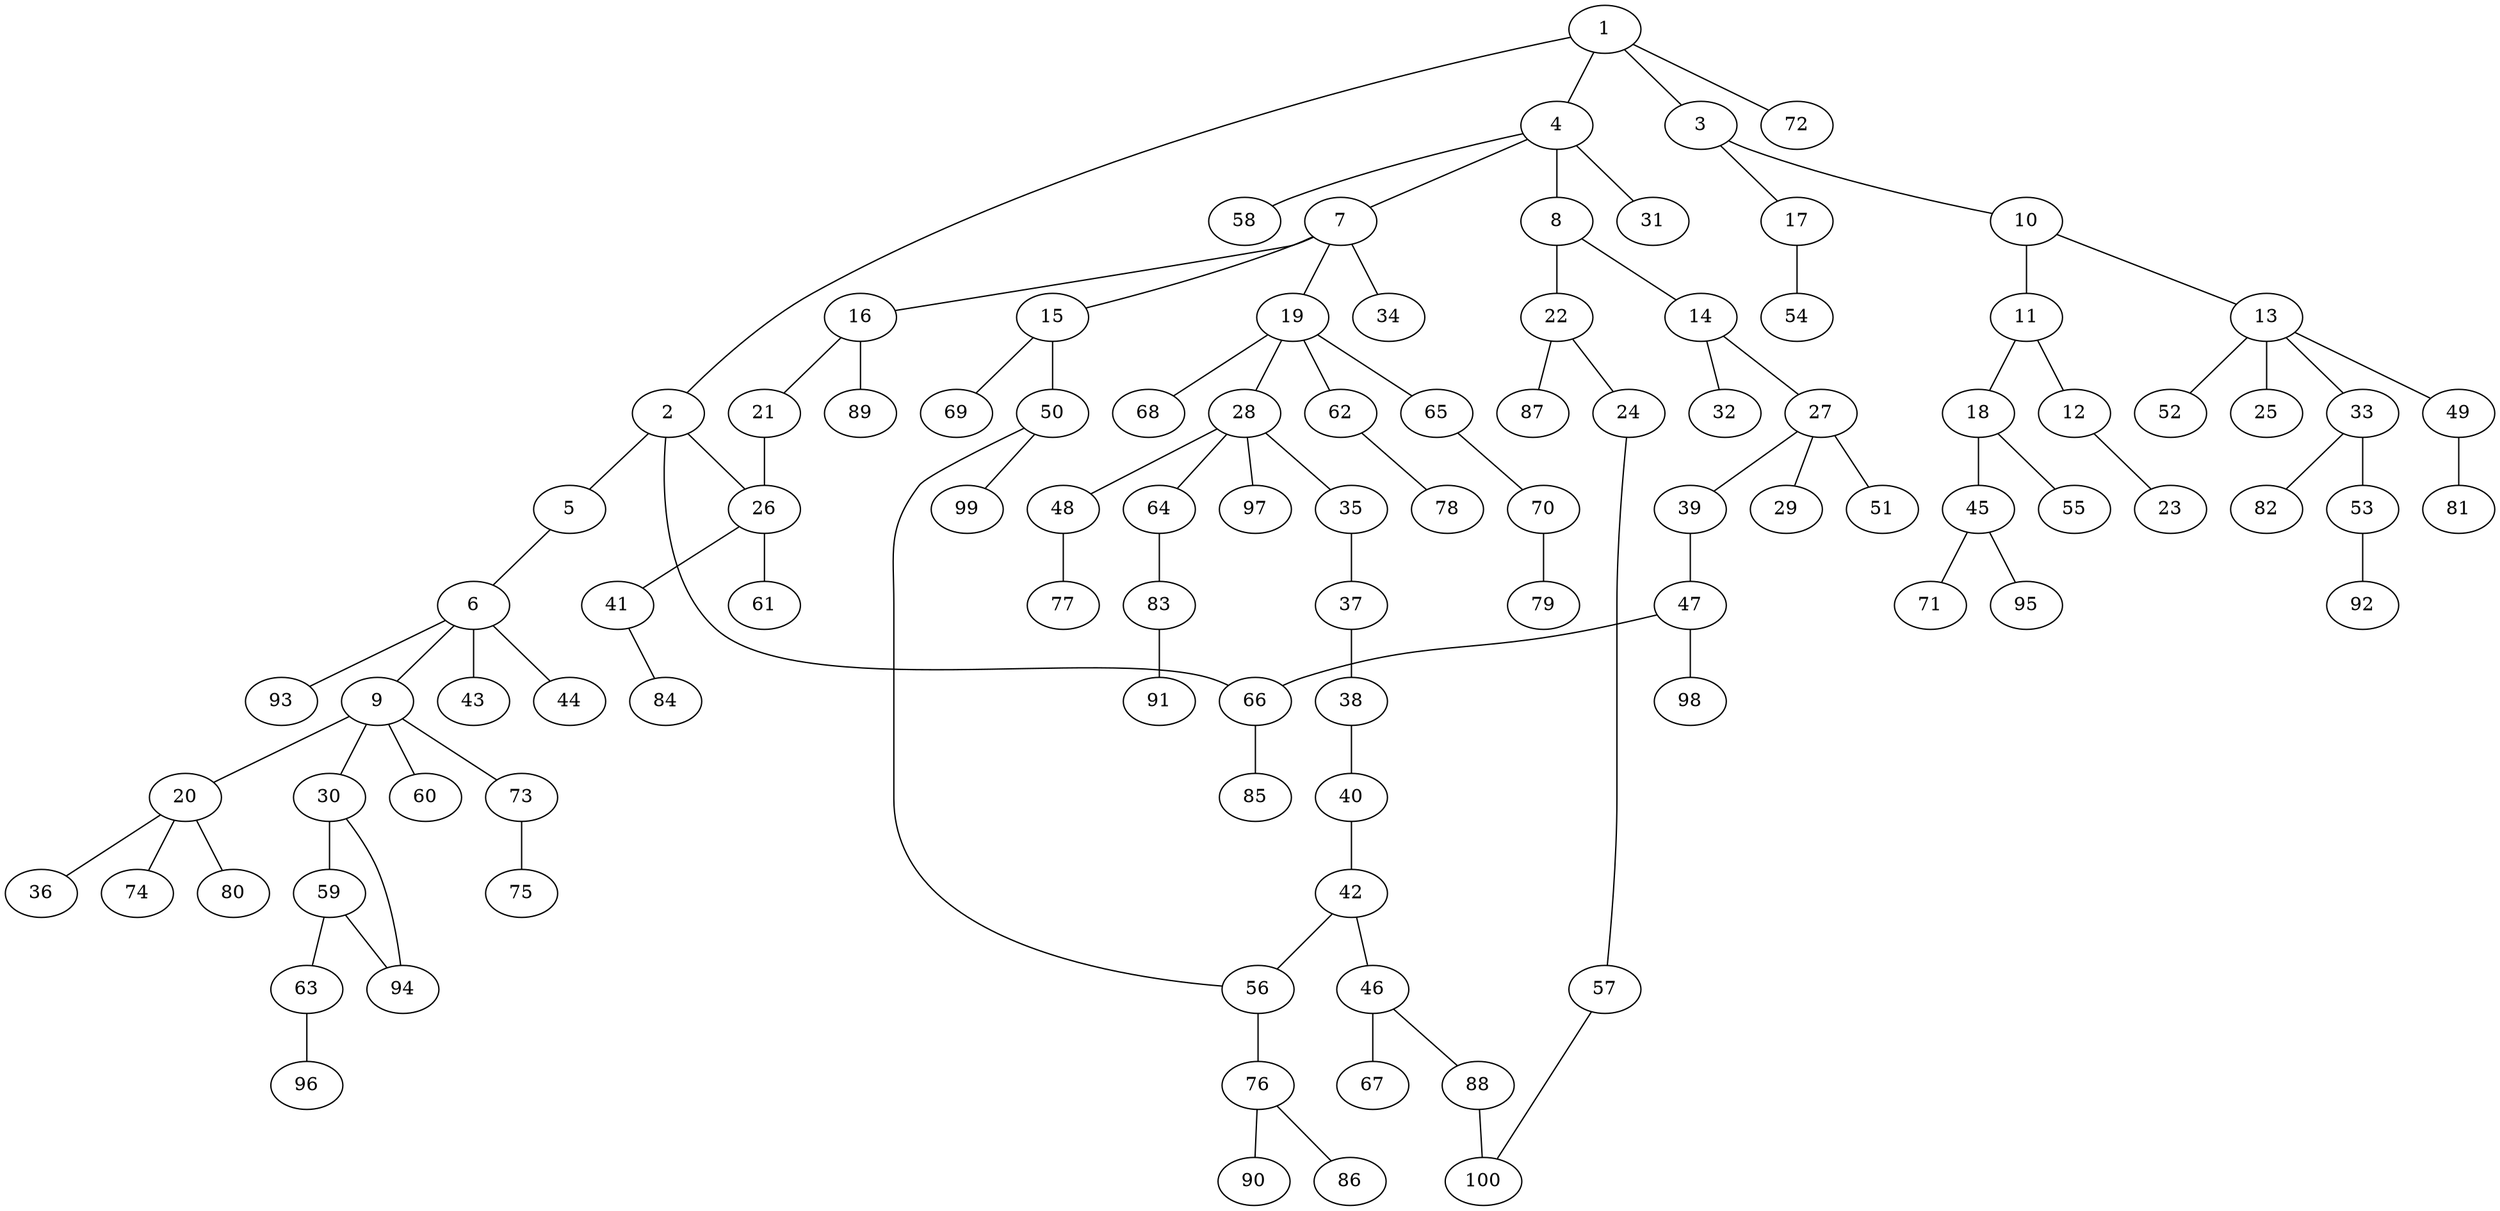 graph graphname {1--2
1--3
1--4
1--72
2--5
2--26
2--66
3--10
3--17
4--7
4--8
4--31
4--58
5--6
6--9
6--43
6--44
6--93
7--15
7--16
7--19
7--34
8--14
8--22
9--20
9--30
9--60
9--73
10--11
10--13
11--12
11--18
12--23
13--25
13--33
13--49
13--52
14--27
14--32
15--50
15--69
16--21
16--89
17--54
18--45
18--55
19--28
19--62
19--65
19--68
20--36
20--74
20--80
21--26
22--24
22--87
24--57
26--41
26--61
27--29
27--39
27--51
28--35
28--48
28--64
28--97
30--59
30--94
33--53
33--82
35--37
37--38
38--40
39--47
40--42
41--84
42--46
42--56
45--71
45--95
46--67
46--88
47--66
47--98
48--77
49--81
50--56
50--99
53--92
56--76
57--100
59--63
59--94
62--78
63--96
64--83
65--70
66--85
70--79
73--75
76--86
76--90
83--91
88--100
}